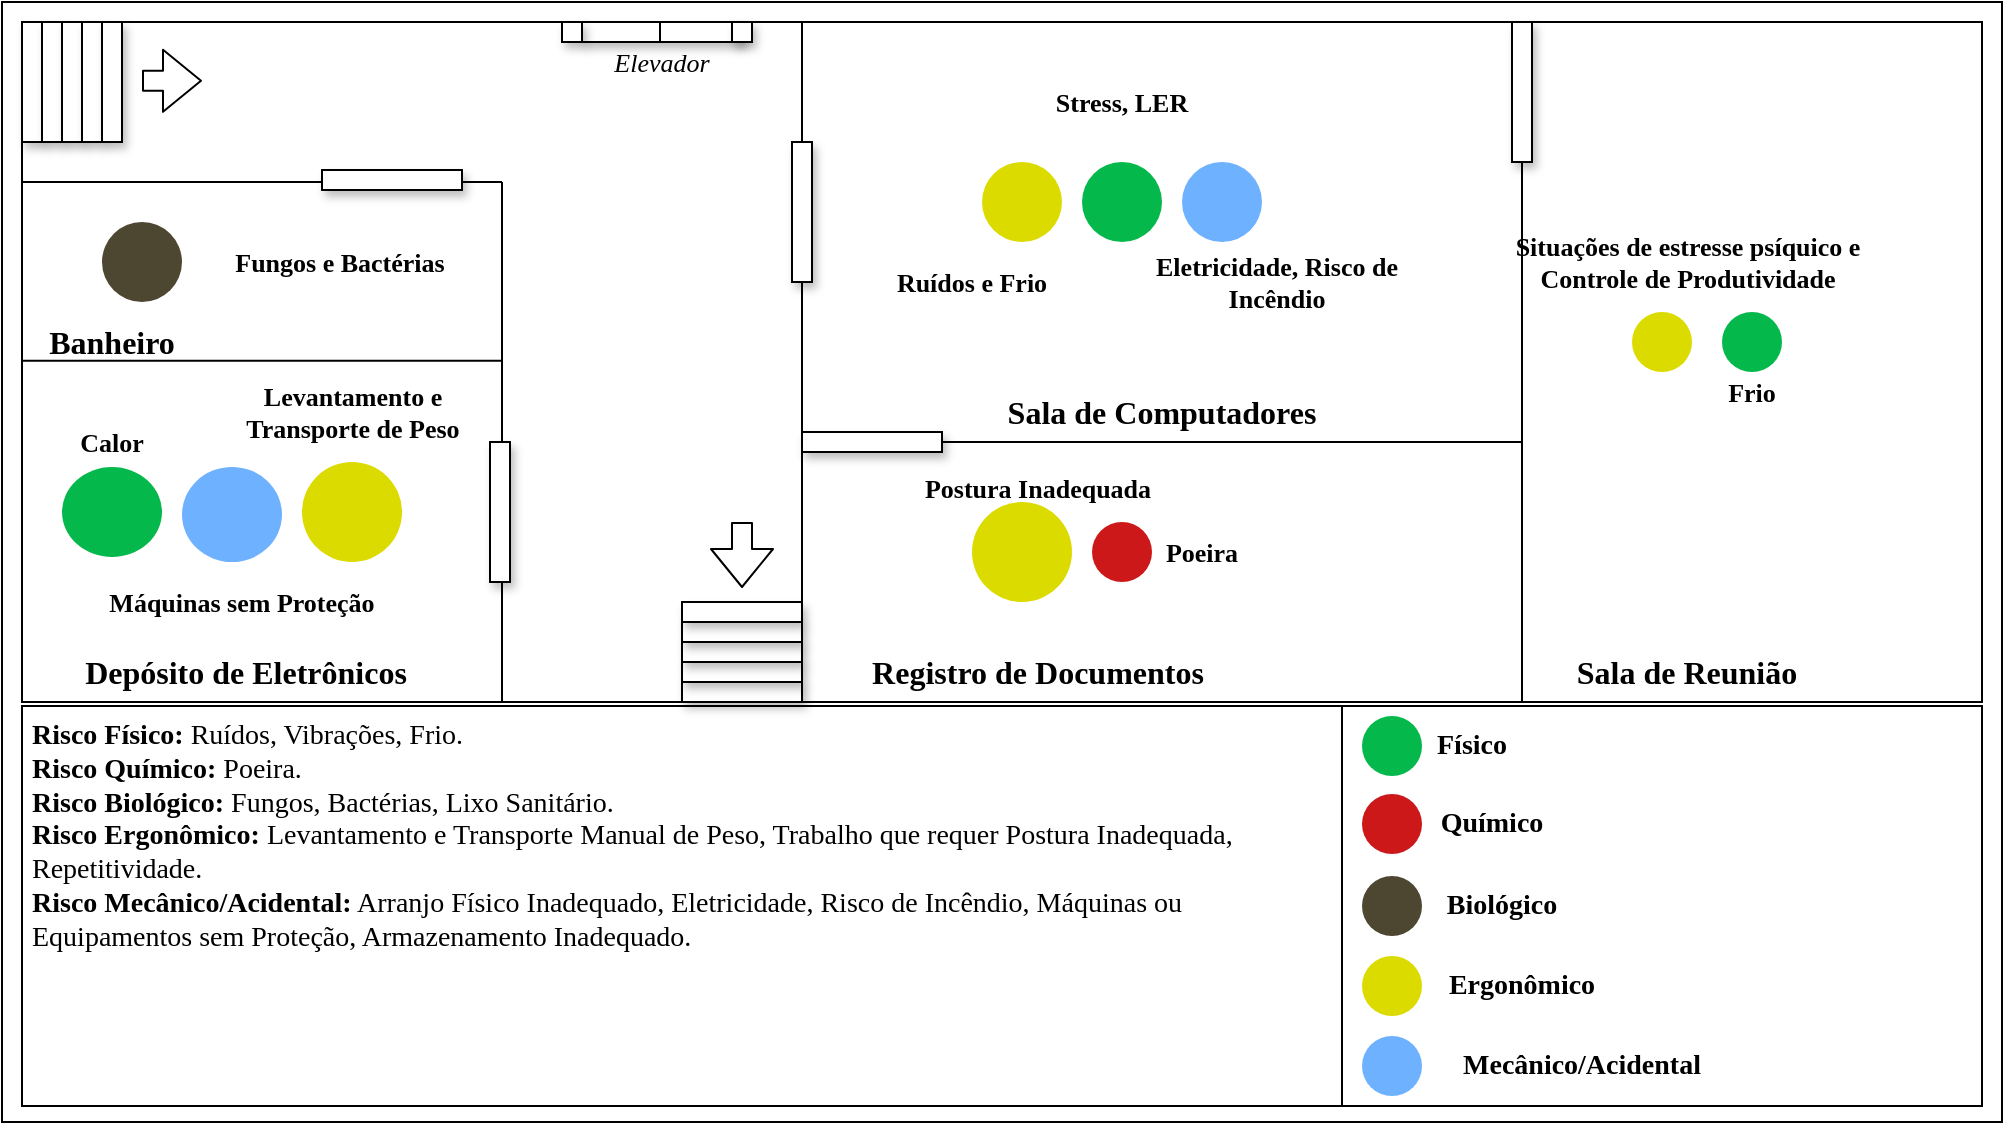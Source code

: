 <mxfile version="14.2.7" type="github">
  <diagram id="iTnLbPA0bUSlMBwM3kBu" name="Page-1">
    <mxGraphModel dx="1019" dy="614" grid="1" gridSize="10" guides="1" tooltips="1" connect="1" arrows="1" fold="1" page="1" pageScale="1" pageWidth="827" pageHeight="1169" math="0" shadow="0">
      <root>
        <mxCell id="0" />
        <mxCell id="1" parent="0" />
        <mxCell id="IF2Q6fgf_21Sja4Km_W9-1" value="" style="rounded=0;whiteSpace=wrap;html=1;" parent="1" vertex="1">
          <mxGeometry width="1000" height="560" as="geometry" />
        </mxCell>
        <mxCell id="IF2Q6fgf_21Sja4Km_W9-3" value="" style="rounded=0;whiteSpace=wrap;html=1;" parent="1" vertex="1">
          <mxGeometry x="670" y="352" width="320" height="200" as="geometry" />
        </mxCell>
        <mxCell id="IF2Q6fgf_21Sja4Km_W9-5" value="" style="rounded=0;whiteSpace=wrap;html=1;" parent="1" vertex="1">
          <mxGeometry x="10" y="352" width="660" height="200" as="geometry" />
        </mxCell>
        <mxCell id="IF2Q6fgf_21Sja4Km_W9-6" value="" style="rounded=0;whiteSpace=wrap;html=1;" parent="1" vertex="1">
          <mxGeometry x="10" y="10" width="980" height="340" as="geometry" />
        </mxCell>
        <mxCell id="IF2Q6fgf_21Sja4Km_W9-8" value="&lt;span style=&quot;color: rgba(0 , 0 , 0 , 0) ; font-family: monospace ; font-size: 0px&quot;&gt;%3CmxGraphModel%3E%3Croot%3E%3CmxCell%20id%3D%220%22%2F%3E%3CmxCell%20id%3D%221%22%20parent%3D%220%22%2F%3E%3CmxCell%20id%3D%222%22%20value%3D%22%22%20style%3D%22strokeWidth%3D2%3Bhtml%3D1%3Bshape%3Dmxgraph.flowchart.start_2%3BwhiteSpace%3Dwrap%3BfillColor%3D%23DBDB00%3BstrokeColor%3Dnone%3B%22%20vertex%3D%221%22%20parent%3D%221%22%3E%3CmxGeometry%20x%3D%22680%22%20y%3D%22477%22%20width%3D%2230%22%20height%3D%2230%22%20as%3D%22geometry%22%2F%3E%3C%2FmxCell%3E%3C%2Froot%3E%3C%2FmxGraphModel%3E&lt;/span&gt;&lt;span style=&quot;color: rgba(0 , 0 , 0 , 0) ; font-family: monospace ; font-size: 0px&quot;&gt;%3CmxGraphModel%3E%3Croot%3E%3CmxCell%20id%3D%220%22%2F%3E%3CmxCell%20id%3D%221%22%20parent%3D%220%22%2F%3E%3CmxCell%20id%3D%222%22%20value%3D%22%22%20style%3D%22strokeWidth%3D2%3Bhtml%3D1%3Bshape%3Dmxgraph.flowchart.start_2%3BwhiteSpace%3Dwrap%3BfillColor%3D%23DBDB00%3BstrokeColor%3Dnone%3B%22%20vertex%3D%221%22%20parent%3D%221%22%3E%3CmxGeometry%20x%3D%22680%22%20y%3D%22477%22%20width%3D%2230%22%20height%3D%2230%22%20as%3D%22geometry%22%2F%3E%3C%2FmxCell%3E%3C%2Froot%3E%3C%2FmxGraphModel%3E&lt;/span&gt;&lt;span style=&quot;color: rgba(0 , 0 , 0 , 0) ; font-family: monospace ; font-size: 0px&quot;&gt;%3CmxGraphModel%3E%3Croot%3E%3CmxCell%20id%3D%220%22%2F%3E%3CmxCell%20id%3D%221%22%20parent%3D%220%22%2F%3E%3CmxCell%20id%3D%222%22%20value%3D%22%22%20style%3D%22strokeWidth%3D2%3Bhtml%3D1%3Bshape%3Dmxgraph.flowchart.start_2%3BwhiteSpace%3Dwrap%3BfillColor%3D%23DBDB00%3BstrokeColor%3Dnone%3B%22%20vertex%3D%221%22%20parent%3D%221%22%3E%3CmxGeometry%20x%3D%22680%22%20y%3D%22477%22%20width%3D%2230%22%20height%3D%2230%22%20as%3D%22geometry%22%2F%3E%3C%2FmxCell%3E%3C%2Froot%3E%3C%2FmxGraphModel%3E&lt;/span&gt;" style="strokeWidth=2;html=1;shape=mxgraph.flowchart.start_2;whiteSpace=wrap;fillColor=#04B84C;strokeColor=none;" parent="1" vertex="1">
          <mxGeometry x="680" y="357" width="30" height="30" as="geometry" />
        </mxCell>
        <mxCell id="IF2Q6fgf_21Sja4Km_W9-9" value="" style="strokeWidth=2;html=1;shape=mxgraph.flowchart.start_2;whiteSpace=wrap;fillColor=#CC1818;strokeColor=none;" parent="1" vertex="1">
          <mxGeometry x="680" y="396" width="30" height="30" as="geometry" />
        </mxCell>
        <mxCell id="IF2Q6fgf_21Sja4Km_W9-10" value="" style="strokeWidth=2;html=1;shape=mxgraph.flowchart.start_2;whiteSpace=wrap;fillColor=#4D4630;strokeColor=none;" parent="1" vertex="1">
          <mxGeometry x="680" y="437" width="30" height="30" as="geometry" />
        </mxCell>
        <mxCell id="IF2Q6fgf_21Sja4Km_W9-11" value="" style="strokeWidth=2;html=1;shape=mxgraph.flowchart.start_2;whiteSpace=wrap;fillColor=#DBDB00;strokeColor=none;" parent="1" vertex="1">
          <mxGeometry x="680" y="477" width="30" height="30" as="geometry" />
        </mxCell>
        <mxCell id="IF2Q6fgf_21Sja4Km_W9-13" value="" style="endArrow=none;html=1;" parent="1" edge="1">
          <mxGeometry width="50" height="50" relative="1" as="geometry">
            <mxPoint x="760" y="79" as="sourcePoint" />
            <mxPoint x="760" y="349.996" as="targetPoint" />
          </mxGeometry>
        </mxCell>
        <mxCell id="IF2Q6fgf_21Sja4Km_W9-14" value="" style="endArrow=none;html=1;" parent="1" edge="1">
          <mxGeometry width="50" height="50" relative="1" as="geometry">
            <mxPoint x="400" y="140" as="sourcePoint" />
            <mxPoint x="400.0" y="349.996" as="targetPoint" />
          </mxGeometry>
        </mxCell>
        <mxCell id="IF2Q6fgf_21Sja4Km_W9-15" value="" style="endArrow=none;html=1;" parent="1" edge="1">
          <mxGeometry width="50" height="50" relative="1" as="geometry">
            <mxPoint x="470.0" y="220" as="sourcePoint" />
            <mxPoint x="760" y="220" as="targetPoint" />
          </mxGeometry>
        </mxCell>
        <mxCell id="IF2Q6fgf_21Sja4Km_W9-16" value="" style="rounded=0;whiteSpace=wrap;html=1;shadow=1;" parent="1" vertex="1">
          <mxGeometry x="10" y="10" width="10" height="60" as="geometry" />
        </mxCell>
        <mxCell id="IF2Q6fgf_21Sja4Km_W9-17" value="" style="rounded=0;whiteSpace=wrap;html=1;shadow=1;" parent="1" vertex="1">
          <mxGeometry x="20" y="10" width="10" height="60" as="geometry" />
        </mxCell>
        <mxCell id="IF2Q6fgf_21Sja4Km_W9-18" value="" style="rounded=0;whiteSpace=wrap;html=1;shadow=1;" parent="1" vertex="1">
          <mxGeometry x="30" y="10" width="10" height="60" as="geometry" />
        </mxCell>
        <mxCell id="IF2Q6fgf_21Sja4Km_W9-19" value="" style="rounded=0;whiteSpace=wrap;html=1;shadow=1;" parent="1" vertex="1">
          <mxGeometry x="40" y="10" width="10" height="60" as="geometry" />
        </mxCell>
        <mxCell id="IF2Q6fgf_21Sja4Km_W9-20" value="" style="rounded=0;whiteSpace=wrap;html=1;shadow=1;" parent="1" vertex="1">
          <mxGeometry x="50" y="10" width="10" height="60" as="geometry" />
        </mxCell>
        <mxCell id="IF2Q6fgf_21Sja4Km_W9-22" value="" style="endArrow=none;html=1;" parent="1" edge="1">
          <mxGeometry width="50" height="50" relative="1" as="geometry">
            <mxPoint x="10" y="179.41" as="sourcePoint" />
            <mxPoint x="250" y="179.41" as="targetPoint" />
          </mxGeometry>
        </mxCell>
        <mxCell id="IF2Q6fgf_21Sja4Km_W9-23" value="" style="endArrow=none;html=1;" parent="1" edge="1">
          <mxGeometry width="50" height="50" relative="1" as="geometry">
            <mxPoint x="250" y="220" as="sourcePoint" />
            <mxPoint x="250" y="90" as="targetPoint" />
          </mxGeometry>
        </mxCell>
        <mxCell id="IF2Q6fgf_21Sja4Km_W9-24" value="" style="endArrow=none;html=1;" parent="1" edge="1">
          <mxGeometry width="50" height="50" relative="1" as="geometry">
            <mxPoint x="250.0" y="350" as="sourcePoint" />
            <mxPoint x="250" y="290" as="targetPoint" />
          </mxGeometry>
        </mxCell>
        <mxCell id="IF2Q6fgf_21Sja4Km_W9-25" value="" style="rounded=0;whiteSpace=wrap;html=1;shadow=1;" parent="1" vertex="1">
          <mxGeometry x="400" y="215" width="70" height="10" as="geometry" />
        </mxCell>
        <mxCell id="IF2Q6fgf_21Sja4Km_W9-26" value="" style="rounded=0;whiteSpace=wrap;html=1;shadow=1;" parent="1" vertex="1">
          <mxGeometry x="244" y="220" width="10" height="70" as="geometry" />
        </mxCell>
        <mxCell id="IF2Q6fgf_21Sja4Km_W9-27" value="" style="rounded=0;whiteSpace=wrap;html=1;shadow=1;" parent="1" vertex="1">
          <mxGeometry x="755" y="10" width="10" height="70" as="geometry" />
        </mxCell>
        <mxCell id="IF2Q6fgf_21Sja4Km_W9-28" value="" style="rounded=0;whiteSpace=wrap;html=1;shadow=1;" parent="1" vertex="1">
          <mxGeometry x="395" y="70" width="10" height="70" as="geometry" />
        </mxCell>
        <mxCell id="IF2Q6fgf_21Sja4Km_W9-29" value="" style="endArrow=none;html=1;" parent="1" edge="1">
          <mxGeometry width="50" height="50" relative="1" as="geometry">
            <mxPoint x="400.0" y="10" as="sourcePoint" />
            <mxPoint x="400" y="70" as="targetPoint" />
          </mxGeometry>
        </mxCell>
        <mxCell id="IF2Q6fgf_21Sja4Km_W9-30" value="" style="rounded=0;whiteSpace=wrap;html=1;shadow=1;rotation=0;" parent="1" vertex="1">
          <mxGeometry x="340" y="340" width="60" height="10" as="geometry" />
        </mxCell>
        <mxCell id="IF2Q6fgf_21Sja4Km_W9-31" value="" style="rounded=0;whiteSpace=wrap;html=1;shadow=1;rotation=0;" parent="1" vertex="1">
          <mxGeometry x="340" y="330" width="60" height="10" as="geometry" />
        </mxCell>
        <mxCell id="IF2Q6fgf_21Sja4Km_W9-32" value="" style="rounded=0;whiteSpace=wrap;html=1;shadow=1;rotation=0;" parent="1" vertex="1">
          <mxGeometry x="340" y="320" width="60" height="10" as="geometry" />
        </mxCell>
        <mxCell id="IF2Q6fgf_21Sja4Km_W9-33" value="" style="rounded=0;whiteSpace=wrap;html=1;shadow=1;rotation=0;" parent="1" vertex="1">
          <mxGeometry x="340" y="310" width="60" height="10" as="geometry" />
        </mxCell>
        <mxCell id="IF2Q6fgf_21Sja4Km_W9-34" value="" style="rounded=0;whiteSpace=wrap;html=1;shadow=1;rotation=0;" parent="1" vertex="1">
          <mxGeometry x="340" y="300" width="60" height="10" as="geometry" />
        </mxCell>
        <mxCell id="IF2Q6fgf_21Sja4Km_W9-35" value="&lt;span style=&quot;color: rgba(0 , 0 , 0 , 0) ; font-family: monospace ; font-size: 0px&quot;&gt;%3CmxGraphModel%3E%3Croot%3E%3CmxCell%20id%3D%220%22%2F%3E%3CmxCell%20id%3D%221%22%20parent%3D%220%22%2F%3E%3CmxCell%20id%3D%222%22%20value%3D%22%22%20style%3D%22strokeWidth%3D2%3Bhtml%3D1%3Bshape%3Dmxgraph.flowchart.start_2%3BwhiteSpace%3Dwrap%3BfillColor%3D%2304B84C%3BstrokeColor%3Dnone%3B%22%20vertex%3D%221%22%20parent%3D%221%22%3E%3CmxGeometry%20x%3D%22680%22%20y%3D%22357%22%20width%3D%2230%22%20height%3D%2230%22%20as%3D%22geometry%22%2F%3E%3C%2FmxCell%3E%3C%2Froot%3E%3C%2FmxGraphModel%3E&lt;/span&gt;&lt;span style=&quot;color: rgba(0 , 0 , 0 , 0) ; font-family: monospace ; font-size: 0px&quot;&gt;%3CmxGraphModel%3E%3Croot%3E%3CmxCell%20id%3D%220%22%2F%3E%3CmxCell%20id%3D%221%22%20parent%3D%220%22%2F%3E%3CmxCell%20id%3D%222%22%20value%3D%22%22%20style%3D%22strokeWidth%3D2%3Bhtml%3D1%3Bshape%3Dmxgraph.flowchart.start_2%3BwhiteSpace%3Dwrap%3BfillColor%3D%2304B84C%3BstrokeColor%3Dnone%3B%22%20vertex%3D%221%22%20parent%3D%221%22%3E%3CmxGeometry%20x%3D%22680%22%20y%3D%22357%22%20width%3D%2230%22%20height%3D%2230%22%20as%3D%22geometry%22%2F%3E%3C%2FmxCell%3E%3C%2Froot%3E%3C%2FmxGraphModel%3E&lt;/span&gt;" style="strokeWidth=2;html=1;shape=mxgraph.flowchart.start_2;whiteSpace=wrap;fillColor=#6EB1FF;strokeColor=none;" parent="1" vertex="1">
          <mxGeometry x="680" y="517" width="30" height="30" as="geometry" />
        </mxCell>
        <mxCell id="IF2Q6fgf_21Sja4Km_W9-36" value="" style="endArrow=none;html=1;" parent="1" edge="1">
          <mxGeometry width="50" height="50" relative="1" as="geometry">
            <mxPoint x="230" y="90" as="sourcePoint" />
            <mxPoint x="250.0" y="90.0" as="targetPoint" />
          </mxGeometry>
        </mxCell>
        <mxCell id="IF2Q6fgf_21Sja4Km_W9-37" value="" style="endArrow=none;html=1;" parent="1" edge="1">
          <mxGeometry width="50" height="50" relative="1" as="geometry">
            <mxPoint x="10" y="90.0" as="sourcePoint" />
            <mxPoint x="160" y="90" as="targetPoint" />
          </mxGeometry>
        </mxCell>
        <mxCell id="IF2Q6fgf_21Sja4Km_W9-38" value="" style="rounded=0;whiteSpace=wrap;html=1;shadow=1;" parent="1" vertex="1">
          <mxGeometry x="160" y="84" width="70" height="10" as="geometry" />
        </mxCell>
        <mxCell id="IF2Q6fgf_21Sja4Km_W9-39" value="" style="strokeWidth=2;html=1;shape=mxgraph.flowchart.start_2;whiteSpace=wrap;fillColor=#4D4630;strokeColor=none;" parent="1" vertex="1">
          <mxGeometry x="50" y="110" width="40" height="40" as="geometry" />
        </mxCell>
        <mxCell id="IF2Q6fgf_21Sja4Km_W9-41" value="Físico" style="text;html=1;strokeColor=none;fillColor=none;align=center;verticalAlign=middle;whiteSpace=wrap;rounded=0;shadow=1;fontFamily=Verdana;fontStyle=1;fontSize=14;" parent="1" vertex="1">
          <mxGeometry x="715" y="362" width="40" height="20" as="geometry" />
        </mxCell>
        <mxCell id="IF2Q6fgf_21Sja4Km_W9-42" value="Químico" style="text;html=1;strokeColor=none;fillColor=none;align=center;verticalAlign=middle;whiteSpace=wrap;rounded=0;shadow=1;fontFamily=Verdana;fontStyle=1;fontSize=14;" parent="1" vertex="1">
          <mxGeometry x="725" y="401" width="40" height="20" as="geometry" />
        </mxCell>
        <mxCell id="IF2Q6fgf_21Sja4Km_W9-43" value="Biológico" style="text;html=1;strokeColor=none;fillColor=none;align=center;verticalAlign=middle;whiteSpace=wrap;rounded=0;shadow=1;fontFamily=Verdana;fontStyle=1;fontSize=14;" parent="1" vertex="1">
          <mxGeometry x="730" y="442" width="40" height="20" as="geometry" />
        </mxCell>
        <mxCell id="IF2Q6fgf_21Sja4Km_W9-44" value="Ergonômico" style="text;html=1;strokeColor=none;fillColor=none;align=center;verticalAlign=middle;whiteSpace=wrap;rounded=0;shadow=1;fontFamily=Verdana;fontStyle=1;fontSize=14;" parent="1" vertex="1">
          <mxGeometry x="740" y="482" width="40" height="20" as="geometry" />
        </mxCell>
        <mxCell id="IF2Q6fgf_21Sja4Km_W9-45" value="Mecânico/Acidental" style="text;html=1;strokeColor=none;fillColor=none;align=center;verticalAlign=middle;whiteSpace=wrap;rounded=0;shadow=1;fontFamily=Verdana;fontStyle=1;fontSize=14;" parent="1" vertex="1">
          <mxGeometry x="770" y="522" width="40" height="20" as="geometry" />
        </mxCell>
        <mxCell id="IF2Q6fgf_21Sja4Km_W9-46" value="Banheiro" style="text;html=1;strokeColor=none;fillColor=none;align=center;verticalAlign=middle;whiteSpace=wrap;rounded=0;shadow=1;fontFamily=Verdana;fontStyle=1;fontSize=16;" parent="1" vertex="1">
          <mxGeometry x="35" y="160" width="40" height="20" as="geometry" />
        </mxCell>
        <mxCell id="IF2Q6fgf_21Sja4Km_W9-47" value="Sala de Computadores" style="text;html=1;strokeColor=none;fillColor=none;align=center;verticalAlign=middle;whiteSpace=wrap;rounded=0;shadow=1;fontFamily=Verdana;fontStyle=1;fontSize=16;" parent="1" vertex="1">
          <mxGeometry x="470" y="195" width="220" height="20" as="geometry" />
        </mxCell>
        <mxCell id="IF2Q6fgf_21Sja4Km_W9-48" value="Depósito de Eletrônicos" style="text;html=1;strokeColor=none;fillColor=none;align=center;verticalAlign=middle;whiteSpace=wrap;rounded=0;shadow=1;fontFamily=Verdana;fontStyle=1;fontSize=16;" parent="1" vertex="1">
          <mxGeometry x="12.5" y="325" width="217.5" height="20" as="geometry" />
        </mxCell>
        <mxCell id="IF2Q6fgf_21Sja4Km_W9-49" value="Registro de Documentos" style="text;html=1;strokeColor=none;fillColor=none;align=center;verticalAlign=middle;whiteSpace=wrap;rounded=0;shadow=1;fontFamily=Verdana;fontStyle=1;fontSize=16;" parent="1" vertex="1">
          <mxGeometry x="405" y="325" width="226" height="20" as="geometry" />
        </mxCell>
        <mxCell id="IF2Q6fgf_21Sja4Km_W9-50" value="Sala de Reunião" style="text;html=1;strokeColor=none;fillColor=none;align=center;verticalAlign=middle;whiteSpace=wrap;rounded=0;shadow=1;fontFamily=Verdana;fontStyle=1;fontSize=16;" parent="1" vertex="1">
          <mxGeometry x="765" y="325" width="155" height="20" as="geometry" />
        </mxCell>
        <mxCell id="IF2Q6fgf_21Sja4Km_W9-52" value="" style="shape=flexArrow;endArrow=classic;html=1;fontFamily=Verdana;fontSize=16;" parent="1" edge="1">
          <mxGeometry width="50" height="50" relative="1" as="geometry">
            <mxPoint x="70" y="39.41" as="sourcePoint" />
            <mxPoint x="100" y="39.41" as="targetPoint" />
          </mxGeometry>
        </mxCell>
        <mxCell id="IF2Q6fgf_21Sja4Km_W9-53" value="" style="shape=flexArrow;endArrow=classic;html=1;fontFamily=Verdana;fontSize=16;entryX=0.5;entryY=1;entryDx=0;entryDy=0;" parent="1" edge="1">
          <mxGeometry width="50" height="50" relative="1" as="geometry">
            <mxPoint x="370" y="260" as="sourcePoint" />
            <mxPoint x="370.0" y="293" as="targetPoint" />
          </mxGeometry>
        </mxCell>
        <mxCell id="IF2Q6fgf_21Sja4Km_W9-55" value="" style="rounded=0;whiteSpace=wrap;html=1;shadow=1;" parent="1" vertex="1">
          <mxGeometry x="290" y="10" width="80" height="10" as="geometry" />
        </mxCell>
        <mxCell id="IF2Q6fgf_21Sja4Km_W9-56" value="" style="rounded=0;whiteSpace=wrap;html=1;shadow=1;" parent="1" vertex="1">
          <mxGeometry x="365" y="10" width="10" height="10" as="geometry" />
        </mxCell>
        <mxCell id="IF2Q6fgf_21Sja4Km_W9-57" value="" style="rounded=0;whiteSpace=wrap;html=1;shadow=1;" parent="1" vertex="1">
          <mxGeometry x="280" y="10" width="10" height="10" as="geometry" />
        </mxCell>
        <mxCell id="IF2Q6fgf_21Sja4Km_W9-58" value="" style="endArrow=none;html=1;fontFamily=Verdana;fontSize=16;" parent="1" edge="1">
          <mxGeometry width="50" height="50" relative="1" as="geometry">
            <mxPoint x="329" y="20" as="sourcePoint" />
            <mxPoint x="329" y="10" as="targetPoint" />
          </mxGeometry>
        </mxCell>
        <mxCell id="IF2Q6fgf_21Sja4Km_W9-59" value="Elevador" style="text;html=1;strokeColor=none;fillColor=none;align=center;verticalAlign=middle;whiteSpace=wrap;rounded=0;shadow=1;fontFamily=Verdana;fontSize=13;fontStyle=2" parent="1" vertex="1">
          <mxGeometry x="310" y="20" width="40" height="20" as="geometry" />
        </mxCell>
        <mxCell id="IF2Q6fgf_21Sja4Km_W9-60" value="" style="strokeWidth=2;html=1;shape=mxgraph.flowchart.start_2;whiteSpace=wrap;fillColor=#DBDB00;strokeColor=none;" parent="1" vertex="1">
          <mxGeometry x="490" y="80" width="40" height="40" as="geometry" />
        </mxCell>
        <mxCell id="IF2Q6fgf_21Sja4Km_W9-61" value="" style="strokeWidth=2;html=1;shape=mxgraph.flowchart.start_2;whiteSpace=wrap;fillColor=#04B84C;strokeColor=none;" parent="1" vertex="1">
          <mxGeometry x="540" y="80" width="40" height="40" as="geometry" />
        </mxCell>
        <mxCell id="IF2Q6fgf_21Sja4Km_W9-62" value="" style="strokeWidth=2;html=1;shape=mxgraph.flowchart.start_2;whiteSpace=wrap;fillColor=#DBDB00;strokeColor=none;" parent="1" vertex="1">
          <mxGeometry x="485" y="250" width="50" height="50" as="geometry" />
        </mxCell>
        <mxCell id="IF2Q6fgf_21Sja4Km_W9-64" value="" style="strokeWidth=2;html=1;shape=mxgraph.flowchart.start_2;whiteSpace=wrap;fillColor=#04B84C;strokeColor=none;" parent="1" vertex="1">
          <mxGeometry x="30" y="232.5" width="50" height="45" as="geometry" />
        </mxCell>
        <mxCell id="IF2Q6fgf_21Sja4Km_W9-65" value="&lt;span style=&quot;color: rgba(0 , 0 , 0 , 0) ; font-family: monospace ; font-size: 0px&quot;&gt;%3CmxGraphModel%3E%3Croot%3E%3CmxCell%20id%3D%220%22%2F%3E%3CmxCell%20id%3D%221%22%20parent%3D%220%22%2F%3E%3CmxCell%20id%3D%222%22%20value%3D%22%22%20style%3D%22strokeWidth%3D2%3Bhtml%3D1%3Bshape%3Dmxgraph.flowchart.start_2%3BwhiteSpace%3Dwrap%3BfillColor%3D%2304B84C%3BstrokeColor%3Dnone%3B%22%20vertex%3D%221%22%20parent%3D%221%22%3E%3CmxGeometry%20x%3D%22680%22%20y%3D%22357%22%20width%3D%2230%22%20height%3D%2230%22%20as%3D%22geometry%22%2F%3E%3C%2FmxCell%3E%3C%2Froot%3E%3C%2FmxGraphModel%3E&lt;/span&gt;&lt;span style=&quot;color: rgba(0 , 0 , 0 , 0) ; font-family: monospace ; font-size: 0px&quot;&gt;%3CmxGraphModel%3E%3Croot%3E%3CmxCell%20id%3D%220%22%2F%3E%3CmxCell%20id%3D%221%22%20parent%3D%220%22%2F%3E%3CmxCell%20id%3D%222%22%20value%3D%22%22%20style%3D%22strokeWidth%3D2%3Bhtml%3D1%3Bshape%3Dmxgraph.flowchart.start_2%3BwhiteSpace%3Dwrap%3BfillColor%3D%2304B84C%3BstrokeColor%3Dnone%3B%22%20vertex%3D%221%22%20parent%3D%221%22%3E%3CmxGeometry%20x%3D%22680%22%20y%3D%22357%22%20width%3D%2230%22%20height%3D%2230%22%20as%3D%22geometry%22%2F%3E%3C%2FmxCell%3E%3C%2Froot%3E%3C%2FmxGraphModel%3E&lt;/span&gt;" style="strokeWidth=2;html=1;shape=mxgraph.flowchart.start_2;whiteSpace=wrap;fillColor=#6EB1FF;strokeColor=none;" parent="1" vertex="1">
          <mxGeometry x="90" y="232.5" width="50" height="47.5" as="geometry" />
        </mxCell>
        <mxCell id="IF2Q6fgf_21Sja4Km_W9-66" value="" style="strokeWidth=2;html=1;shape=mxgraph.flowchart.start_2;whiteSpace=wrap;fillColor=#DBDB00;strokeColor=none;" parent="1" vertex="1">
          <mxGeometry x="815" y="155" width="30" height="30" as="geometry" />
        </mxCell>
        <mxCell id="IF2Q6fgf_21Sja4Km_W9-67" value="&lt;span style=&quot;color: rgba(0 , 0 , 0 , 0) ; font-family: monospace ; font-size: 0px&quot;&gt;%3CmxGraphModel%3E%3Croot%3E%3CmxCell%20id%3D%220%22%2F%3E%3CmxCell%20id%3D%221%22%20parent%3D%220%22%2F%3E%3CmxCell%20id%3D%222%22%20value%3D%22%22%20style%3D%22strokeWidth%3D2%3Bhtml%3D1%3Bshape%3Dmxgraph.flowchart.start_2%3BwhiteSpace%3Dwrap%3BfillColor%3D%23DBDB00%3BstrokeColor%3Dnone%3B%22%20vertex%3D%221%22%20parent%3D%221%22%3E%3CmxGeometry%20x%3D%22680%22%20y%3D%22477%22%20width%3D%2230%22%20height%3D%2230%22%20as%3D%22geometry%22%2F%3E%3C%2FmxCell%3E%3C%2Froot%3E%3C%2FmxGraphModel%3E&lt;/span&gt;&lt;span style=&quot;color: rgba(0 , 0 , 0 , 0) ; font-family: monospace ; font-size: 0px&quot;&gt;%3CmxGraphModel%3E%3Croot%3E%3CmxCell%20id%3D%220%22%2F%3E%3CmxCell%20id%3D%221%22%20parent%3D%220%22%2F%3E%3CmxCell%20id%3D%222%22%20value%3D%22%22%20style%3D%22strokeWidth%3D2%3Bhtml%3D1%3Bshape%3Dmxgraph.flowchart.start_2%3BwhiteSpace%3Dwrap%3BfillColor%3D%23DBDB00%3BstrokeColor%3Dnone%3B%22%20vertex%3D%221%22%20parent%3D%221%22%3E%3CmxGeometry%20x%3D%22680%22%20y%3D%22477%22%20width%3D%2230%22%20height%3D%2230%22%20as%3D%22geometry%22%2F%3E%3C%2FmxCell%3E%3C%2Froot%3E%3C%2FmxGraphModel%3E&lt;/span&gt;&lt;span style=&quot;color: rgba(0 , 0 , 0 , 0) ; font-family: monospace ; font-size: 0px&quot;&gt;%3CmxGraphModel%3E%3Croot%3E%3CmxCell%20id%3D%220%22%2F%3E%3CmxCell%20id%3D%221%22%20parent%3D%220%22%2F%3E%3CmxCell%20id%3D%222%22%20value%3D%22%22%20style%3D%22strokeWidth%3D2%3Bhtml%3D1%3Bshape%3Dmxgraph.flowchart.start_2%3BwhiteSpace%3Dwrap%3BfillColor%3D%23DBDB00%3BstrokeColor%3Dnone%3B%22%20vertex%3D%221%22%20parent%3D%221%22%3E%3CmxGeometry%20x%3D%22680%22%20y%3D%22477%22%20width%3D%2230%22%20height%3D%2230%22%20as%3D%22geometry%22%2F%3E%3C%2FmxCell%3E%3C%2Froot%3E%3C%2FmxGraphModel%3E&lt;/span&gt;" style="strokeWidth=2;html=1;shape=mxgraph.flowchart.start_2;whiteSpace=wrap;fillColor=#04B84C;strokeColor=none;" parent="1" vertex="1">
          <mxGeometry x="860" y="155" width="30" height="30" as="geometry" />
        </mxCell>
        <mxCell id="IF2Q6fgf_21Sja4Km_W9-69" value="&lt;font style=&quot;font-size: 14px&quot;&gt;&lt;b&gt;Risco Físico:&lt;/b&gt; Ruídos, Vibrações, Frio.&lt;br&gt;&lt;b&gt;Risco Químico: &lt;/b&gt;Poeira.&lt;br&gt;&lt;b&gt;Risco Biológico:&lt;/b&gt;&amp;nbsp;Fungos, Bactérias, Lixo Sanitário.&lt;br&gt;&lt;b&gt;Risco Ergonômico:&lt;/b&gt; Levantamento e Transporte Manual de Peso, Trabalho que requer Postura Inadequada, Repetitividade.&lt;br&gt;&lt;b&gt;Risco Mecânico/Acidental:&lt;/b&gt; Arranjo Físico Inadequado, Eletricidade, Risco de Incêndio, Máquinas ou Equipamentos sem Proteção, Armazenamento Inadequado.&lt;/font&gt;" style="text;html=1;strokeColor=none;fillColor=none;align=left;verticalAlign=top;whiteSpace=wrap;rounded=0;shadow=1;fontFamily=Verdana;fontSize=13;" parent="1" vertex="1">
          <mxGeometry x="12.5" y="352" width="657.5" height="198" as="geometry" />
        </mxCell>
        <mxCell id="IF2Q6fgf_21Sja4Km_W9-70" value="" style="strokeWidth=2;html=1;shape=mxgraph.flowchart.start_2;whiteSpace=wrap;fillColor=#CC1818;strokeColor=none;" parent="1" vertex="1">
          <mxGeometry x="545" y="260" width="30" height="30" as="geometry" />
        </mxCell>
        <mxCell id="IF2Q6fgf_21Sja4Km_W9-71" value="&lt;span style=&quot;color: rgba(0 , 0 , 0 , 0) ; font-family: monospace ; font-size: 0px&quot;&gt;%3CmxGraphModel%3E%3Croot%3E%3CmxCell%20id%3D%220%22%2F%3E%3CmxCell%20id%3D%221%22%20parent%3D%220%22%2F%3E%3CmxCell%20id%3D%222%22%20value%3D%22%22%20style%3D%22strokeWidth%3D2%3Bhtml%3D1%3Bshape%3Dmxgraph.flowchart.start_2%3BwhiteSpace%3Dwrap%3BfillColor%3D%2304B84C%3BstrokeColor%3Dnone%3B%22%20vertex%3D%221%22%20parent%3D%221%22%3E%3CmxGeometry%20x%3D%22680%22%20y%3D%22357%22%20width%3D%2230%22%20height%3D%2230%22%20as%3D%22geometry%22%2F%3E%3C%2FmxCell%3E%3C%2Froot%3E%3C%2FmxGraphModel%3E&lt;/span&gt;&lt;span style=&quot;color: rgba(0 , 0 , 0 , 0) ; font-family: monospace ; font-size: 0px&quot;&gt;%3CmxGraphModel%3E%3Croot%3E%3CmxCell%20id%3D%220%22%2F%3E%3CmxCell%20id%3D%221%22%20parent%3D%220%22%2F%3E%3CmxCell%20id%3D%222%22%20value%3D%22%22%20style%3D%22strokeWidth%3D2%3Bhtml%3D1%3Bshape%3Dmxgraph.flowchart.start_2%3BwhiteSpace%3Dwrap%3BfillColor%3D%2304B84C%3BstrokeColor%3Dnone%3B%22%20vertex%3D%221%22%20parent%3D%221%22%3E%3CmxGeometry%20x%3D%22680%22%20y%3D%22357%22%20width%3D%2230%22%20height%3D%2230%22%20as%3D%22geometry%22%2F%3E%3C%2FmxCell%3E%3C%2Froot%3E%3C%2FmxGraphModel%3E&lt;/span&gt;" style="strokeWidth=2;html=1;shape=mxgraph.flowchart.start_2;whiteSpace=wrap;fillColor=#6EB1FF;strokeColor=none;" parent="1" vertex="1">
          <mxGeometry x="590" y="80" width="40" height="40" as="geometry" />
        </mxCell>
        <mxCell id="IF2Q6fgf_21Sja4Km_W9-72" value="Fungos e Bactérias" style="text;html=1;strokeColor=none;fillColor=none;align=center;verticalAlign=middle;whiteSpace=wrap;rounded=0;shadow=1;fontFamily=Verdana;fontSize=13;fontStyle=1" parent="1" vertex="1">
          <mxGeometry x="94" y="120" width="150" height="20" as="geometry" />
        </mxCell>
        <mxCell id="IF2Q6fgf_21Sja4Km_W9-73" value="Ruídos e Frio" style="text;html=1;strokeColor=none;fillColor=none;align=center;verticalAlign=middle;whiteSpace=wrap;rounded=0;shadow=1;fontFamily=Verdana;fontSize=13;fontStyle=1" parent="1" vertex="1">
          <mxGeometry x="435" y="130" width="100" height="20" as="geometry" />
        </mxCell>
        <mxCell id="IF2Q6fgf_21Sja4Km_W9-74" value="Stress, LER" style="text;html=1;strokeColor=none;fillColor=none;align=center;verticalAlign=middle;whiteSpace=wrap;rounded=0;shadow=1;fontFamily=Verdana;fontSize=13;fontStyle=1" parent="1" vertex="1">
          <mxGeometry x="465" y="40" width="190" height="20" as="geometry" />
        </mxCell>
        <mxCell id="IF2Q6fgf_21Sja4Km_W9-75" value="Eletricidade, Risco de Incêndio" style="text;html=1;strokeColor=none;fillColor=none;align=center;verticalAlign=middle;whiteSpace=wrap;rounded=0;shadow=1;fontFamily=Verdana;fontSize=13;fontStyle=1" parent="1" vertex="1">
          <mxGeometry x="570" y="130" width="135" height="20" as="geometry" />
        </mxCell>
        <mxCell id="IF2Q6fgf_21Sja4Km_W9-76" value="Calor" style="text;html=1;strokeColor=none;fillColor=none;align=center;verticalAlign=middle;whiteSpace=wrap;rounded=0;shadow=1;fontFamily=Verdana;fontSize=13;fontStyle=1" parent="1" vertex="1">
          <mxGeometry x="35" y="210" width="40" height="20" as="geometry" />
        </mxCell>
        <mxCell id="IF2Q6fgf_21Sja4Km_W9-77" value="Máquinas sem Proteção" style="text;html=1;strokeColor=none;fillColor=none;align=center;verticalAlign=middle;whiteSpace=wrap;rounded=0;shadow=1;fontFamily=Verdana;fontSize=13;fontStyle=1" parent="1" vertex="1">
          <mxGeometry x="30" y="290" width="180" height="20" as="geometry" />
        </mxCell>
        <mxCell id="IF2Q6fgf_21Sja4Km_W9-78" value="Postura Inadequada" style="text;html=1;strokeColor=none;fillColor=none;align=center;verticalAlign=middle;whiteSpace=wrap;rounded=0;shadow=1;fontFamily=Verdana;fontSize=13;fontStyle=1" parent="1" vertex="1">
          <mxGeometry x="438" y="232.5" width="160" height="20" as="geometry" />
        </mxCell>
        <mxCell id="IF2Q6fgf_21Sja4Km_W9-79" value="" style="strokeWidth=2;html=1;shape=mxgraph.flowchart.start_2;whiteSpace=wrap;fillColor=#DBDB00;strokeColor=none;" parent="1" vertex="1">
          <mxGeometry x="150" y="230" width="50" height="50" as="geometry" />
        </mxCell>
        <mxCell id="IF2Q6fgf_21Sja4Km_W9-80" value="Levantamento e Transporte de Peso" style="text;html=1;strokeColor=none;fillColor=none;align=center;verticalAlign=middle;whiteSpace=wrap;rounded=0;shadow=1;fontFamily=Verdana;fontSize=13;fontStyle=1" parent="1" vertex="1">
          <mxGeometry x="102.5" y="195" width="145" height="20" as="geometry" />
        </mxCell>
        <mxCell id="IF2Q6fgf_21Sja4Km_W9-81" value="Poeira" style="text;html=1;strokeColor=none;fillColor=none;align=center;verticalAlign=middle;whiteSpace=wrap;rounded=0;shadow=1;fontFamily=Verdana;fontSize=13;fontStyle=1" parent="1" vertex="1">
          <mxGeometry x="580" y="265" width="40" height="20" as="geometry" />
        </mxCell>
        <mxCell id="IF2Q6fgf_21Sja4Km_W9-82" value="Frio" style="text;html=1;strokeColor=none;fillColor=none;align=center;verticalAlign=middle;whiteSpace=wrap;rounded=0;shadow=1;fontFamily=Verdana;fontSize=13;fontStyle=1" parent="1" vertex="1">
          <mxGeometry x="855" y="185" width="40" height="20" as="geometry" />
        </mxCell>
        <mxCell id="IF2Q6fgf_21Sja4Km_W9-83" value="Situações de estresse psíquico e Controle de Produtividade" style="text;html=1;strokeColor=none;fillColor=none;align=center;verticalAlign=middle;whiteSpace=wrap;rounded=0;shadow=1;fontFamily=Verdana;fontSize=13;fontStyle=1" parent="1" vertex="1">
          <mxGeometry x="732.5" y="120" width="220" height="20" as="geometry" />
        </mxCell>
      </root>
    </mxGraphModel>
  </diagram>
</mxfile>
